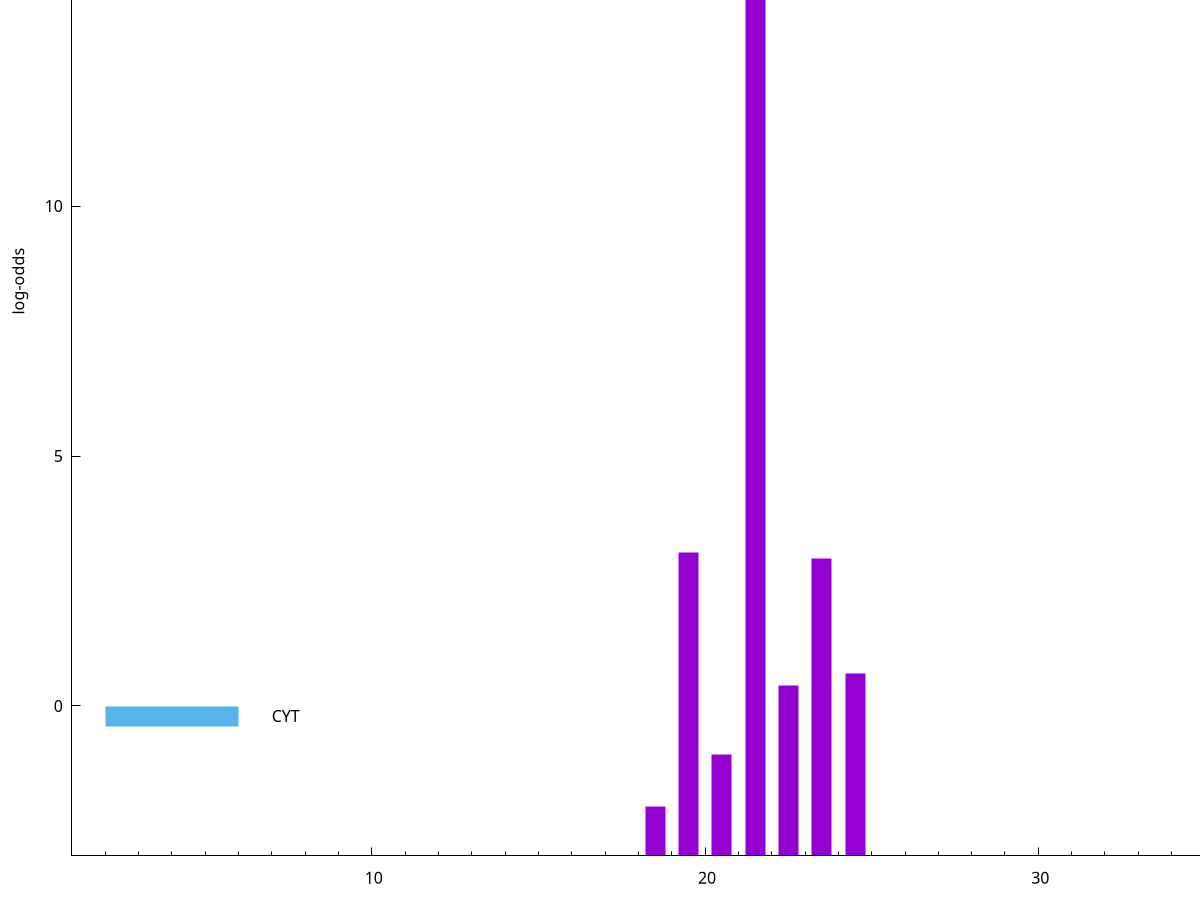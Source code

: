 set title "LipoP predictions for SRR5666408.gff"
set size 2., 1.4
set xrange [1:70] 
set mxtics 10
set yrange [-3:20]
set y2range [0:23]
set ylabel "log-odds"
set term postscript eps color solid "Helvetica" 30
set output "SRR5666408.gff16.eps"
set arrow from 2,18.8205 to 6,18.8205 nohead lt 1 lw 20
set label "SpI" at 7,18.8205
set arrow from 2,-0.200913 to 6,-0.200913 nohead lt 3 lw 20
set label "CYT" at 7,-0.200913
set arrow from 2,18.8205 to 6,18.8205 nohead lt 1 lw 20
set label "SpI" at 7,18.8205
# NOTE: The scores below are the log-odds scores with the threshold
# NOTE: subtracted (a hack to make gnuplot make the histogram all
# NOTE: look nice).
plot "-" axes x1y2 title "" with impulses lt 1 lw 20
21.500000 21.820400
19.500000 6.073330
23.500000 5.947410
24.500000 3.644251
22.500000 3.418496
20.500000 2.019847
18.500000 0.988660
e
exit
